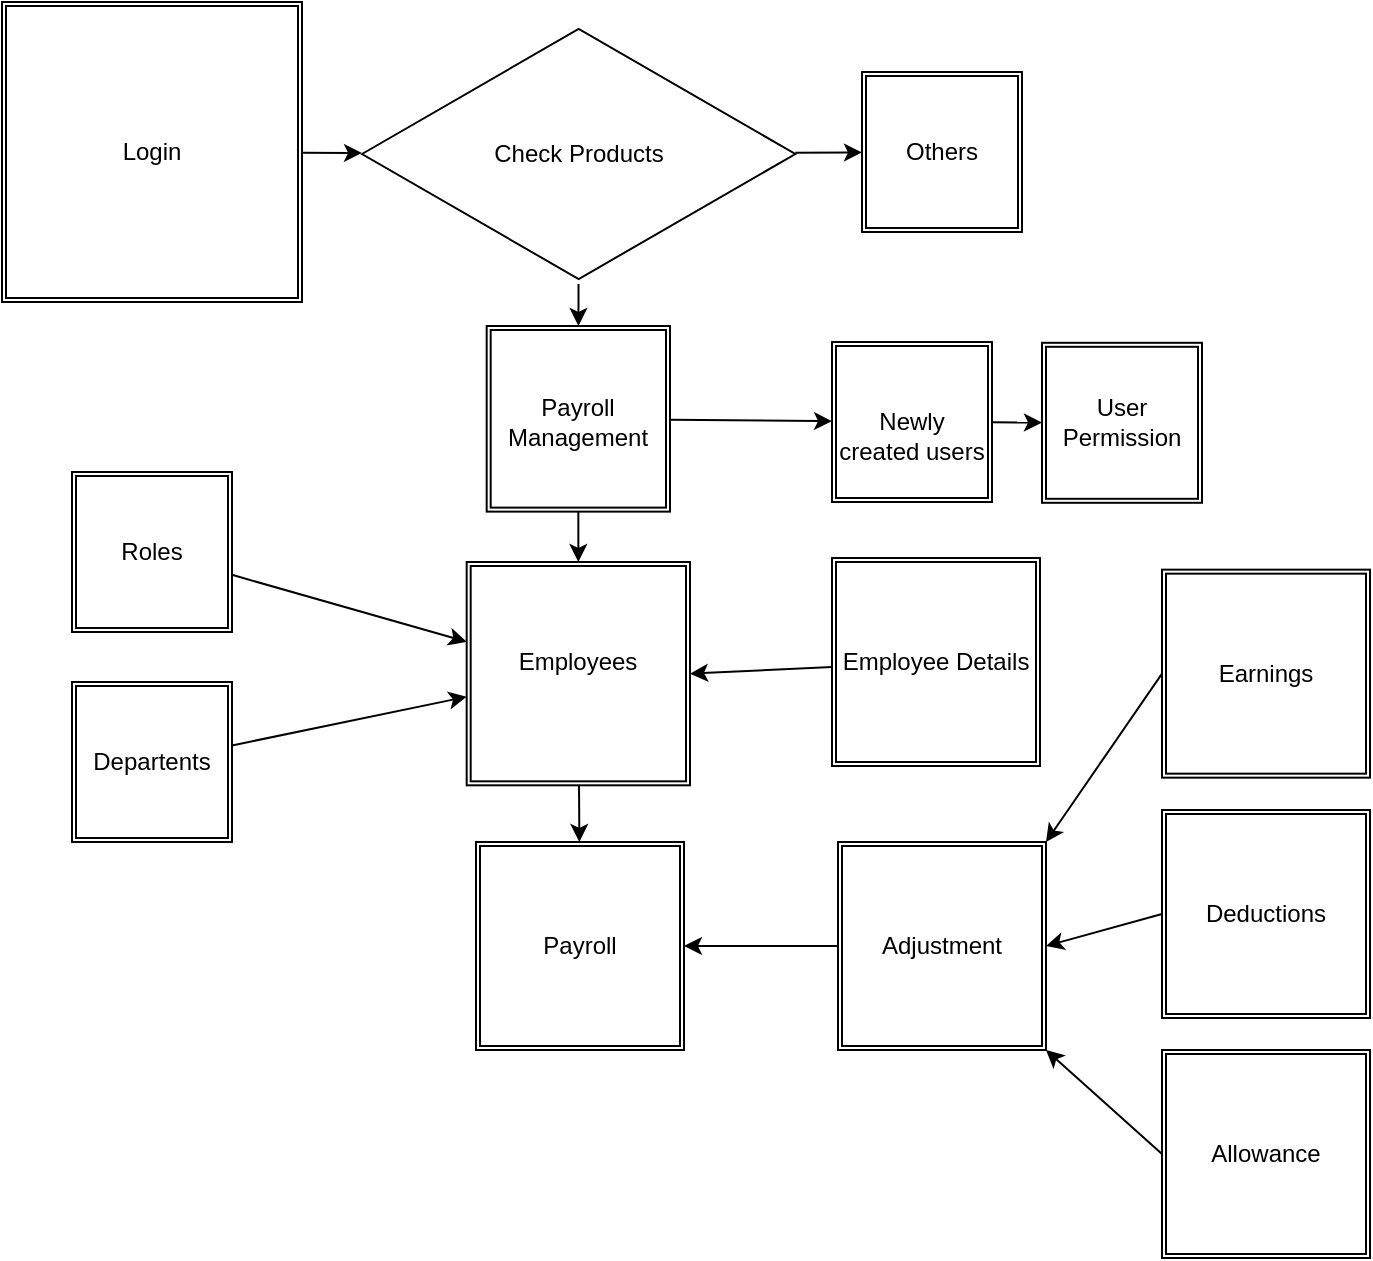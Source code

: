 <mxfile>
    <diagram id="jngBdyHVoDcsSbz7OmjE" name="Page-1">
        <mxGraphModel dx="566" dy="433" grid="1" gridSize="10" guides="1" tooltips="1" connect="1" arrows="1" fold="1" page="1" pageScale="1" pageWidth="850" pageHeight="1100" math="0" shadow="0">
            <root>
                <mxCell id="0"/>
                <mxCell id="1" parent="0"/>
                <mxCell id="12" value="" style="edgeStyle=none;html=1;" edge="1" parent="1" source="2" target="11">
                    <mxGeometry relative="1" as="geometry"/>
                </mxCell>
                <mxCell id="2" value="Login" style="shape=ext;double=1;whiteSpace=wrap;html=1;aspect=fixed;" vertex="1" parent="1">
                    <mxGeometry x="10" y="10" width="150" height="150" as="geometry"/>
                </mxCell>
                <mxCell id="16" value="" style="edgeStyle=none;html=1;" edge="1" parent="1" source="11" target="15">
                    <mxGeometry relative="1" as="geometry"/>
                </mxCell>
                <mxCell id="19" value="" style="edgeStyle=none;html=1;" edge="1" parent="1" source="11" target="17">
                    <mxGeometry relative="1" as="geometry"/>
                </mxCell>
                <mxCell id="11" value="Check Products" style="html=1;whiteSpace=wrap;aspect=fixed;shape=isoRectangle;" vertex="1" parent="1">
                    <mxGeometry x="190" y="21" width="216.67" height="130" as="geometry"/>
                </mxCell>
                <mxCell id="15" value="Others" style="shape=ext;double=1;whiteSpace=wrap;html=1;aspect=fixed;" vertex="1" parent="1">
                    <mxGeometry x="440" y="45" width="80" height="80" as="geometry"/>
                </mxCell>
                <mxCell id="23" value="" style="edgeStyle=none;html=1;" edge="1" parent="1" source="17" target="22">
                    <mxGeometry relative="1" as="geometry"/>
                </mxCell>
                <mxCell id="35" value="" style="edgeStyle=none;html=1;" edge="1" parent="1" source="17" target="33">
                    <mxGeometry relative="1" as="geometry"/>
                </mxCell>
                <mxCell id="17" value="" style="shape=ext;double=1;whiteSpace=wrap;html=1;aspect=fixed;" vertex="1" parent="1">
                    <mxGeometry x="252.34" y="172" width="91.66" height="92.81" as="geometry"/>
                </mxCell>
                <mxCell id="21" value="Payroll&lt;br&gt;Management" style="text;html=1;strokeColor=none;fillColor=none;align=center;verticalAlign=middle;whiteSpace=wrap;rounded=0;" vertex="1" parent="1">
                    <mxGeometry x="268.34" y="205" width="60" height="30" as="geometry"/>
                </mxCell>
                <mxCell id="32" value="" style="edgeStyle=none;html=1;" edge="1" parent="1" source="22" target="31">
                    <mxGeometry relative="1" as="geometry"/>
                </mxCell>
                <mxCell id="22" value="" style="shape=ext;double=1;whiteSpace=wrap;html=1;aspect=fixed;" vertex="1" parent="1">
                    <mxGeometry x="242.34" y="290" width="111.66" height="111.66" as="geometry"/>
                </mxCell>
                <mxCell id="24" value="Employees" style="text;html=1;strokeColor=none;fillColor=none;align=center;verticalAlign=middle;whiteSpace=wrap;rounded=0;" vertex="1" parent="1">
                    <mxGeometry x="268.34" y="325" width="60" height="30" as="geometry"/>
                </mxCell>
                <mxCell id="27" value="" style="edgeStyle=none;html=1;" edge="1" parent="1" source="26" target="22">
                    <mxGeometry relative="1" as="geometry"/>
                </mxCell>
                <mxCell id="26" value="Roles" style="shape=ext;double=1;whiteSpace=wrap;html=1;aspect=fixed;" vertex="1" parent="1">
                    <mxGeometry x="45" y="245" width="80" height="80" as="geometry"/>
                </mxCell>
                <mxCell id="30" value="" style="edgeStyle=none;html=1;" edge="1" parent="1" source="29" target="22">
                    <mxGeometry relative="1" as="geometry"/>
                </mxCell>
                <mxCell id="29" value="Departents" style="shape=ext;double=1;whiteSpace=wrap;html=1;aspect=fixed;" vertex="1" parent="1">
                    <mxGeometry x="45" y="350" width="80" height="80" as="geometry"/>
                </mxCell>
                <mxCell id="31" value="Payroll" style="shape=ext;double=1;whiteSpace=wrap;html=1;aspect=fixed;" vertex="1" parent="1">
                    <mxGeometry x="247" y="430" width="104" height="104" as="geometry"/>
                </mxCell>
                <mxCell id="38" value="" style="edgeStyle=none;html=1;" edge="1" parent="1" source="33" target="37">
                    <mxGeometry relative="1" as="geometry"/>
                </mxCell>
                <mxCell id="33" value="&lt;br&gt;Newly created users" style="shape=ext;double=1;whiteSpace=wrap;html=1;aspect=fixed;" vertex="1" parent="1">
                    <mxGeometry x="425" y="180" width="80" height="80" as="geometry"/>
                </mxCell>
                <mxCell id="37" value="User Permission" style="shape=ext;double=1;whiteSpace=wrap;html=1;aspect=fixed;" vertex="1" parent="1">
                    <mxGeometry x="530" y="180.4" width="80" height="80" as="geometry"/>
                </mxCell>
                <mxCell id="50" style="edgeStyle=none;html=1;exitX=0;exitY=0.5;exitDx=0;exitDy=0;entryX=1;entryY=0.5;entryDx=0;entryDy=0;" edge="1" parent="1" source="39" target="48">
                    <mxGeometry relative="1" as="geometry"/>
                </mxCell>
                <mxCell id="39" value="Deductions" style="shape=ext;double=1;whiteSpace=wrap;html=1;aspect=fixed;" vertex="1" parent="1">
                    <mxGeometry x="590" y="414" width="104" height="104" as="geometry"/>
                </mxCell>
                <mxCell id="51" style="edgeStyle=none;html=1;exitX=0;exitY=0.5;exitDx=0;exitDy=0;entryX=1;entryY=1;entryDx=0;entryDy=0;" edge="1" parent="1" source="42" target="48">
                    <mxGeometry relative="1" as="geometry"/>
                </mxCell>
                <mxCell id="42" value="Allowance" style="shape=ext;double=1;whiteSpace=wrap;html=1;aspect=fixed;" vertex="1" parent="1">
                    <mxGeometry x="590" y="534" width="104" height="104" as="geometry"/>
                </mxCell>
                <mxCell id="55" style="edgeStyle=none;html=1;exitX=0;exitY=0.5;exitDx=0;exitDy=0;entryX=1;entryY=0;entryDx=0;entryDy=0;" edge="1" parent="1" source="44" target="48">
                    <mxGeometry relative="1" as="geometry"/>
                </mxCell>
                <mxCell id="44" value="Earnings" style="shape=ext;double=1;whiteSpace=wrap;html=1;aspect=fixed;" vertex="1" parent="1">
                    <mxGeometry x="590" y="293.83" width="104" height="104" as="geometry"/>
                </mxCell>
                <mxCell id="52" style="edgeStyle=none;html=1;exitX=0;exitY=0.5;exitDx=0;exitDy=0;entryX=1;entryY=0.5;entryDx=0;entryDy=0;" edge="1" parent="1" source="48" target="31">
                    <mxGeometry relative="1" as="geometry"/>
                </mxCell>
                <mxCell id="48" value="Adjustment" style="shape=ext;double=1;whiteSpace=wrap;html=1;aspect=fixed;" vertex="1" parent="1">
                    <mxGeometry x="428" y="430" width="104" height="104" as="geometry"/>
                </mxCell>
                <mxCell id="54" style="edgeStyle=none;html=1;entryX=1;entryY=0.5;entryDx=0;entryDy=0;" edge="1" parent="1" source="53" target="22">
                    <mxGeometry relative="1" as="geometry"/>
                </mxCell>
                <mxCell id="53" value="Employee Details" style="shape=ext;double=1;whiteSpace=wrap;html=1;aspect=fixed;" vertex="1" parent="1">
                    <mxGeometry x="425" y="288" width="104" height="104" as="geometry"/>
                </mxCell>
            </root>
        </mxGraphModel>
    </diagram>
</mxfile>
